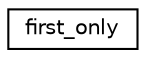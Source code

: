 digraph "Graphical Class Hierarchy"
{
  edge [fontname="Helvetica",fontsize="10",labelfontname="Helvetica",labelfontsize="10"];
  node [fontname="Helvetica",fontsize="10",shape=record];
  rankdir="LR";
  Node0 [label="first_only",height=0.2,width=0.4,color="black", fillcolor="white", style="filled",URL="$structfirst__only.html"];
}
